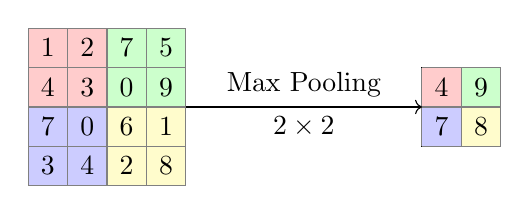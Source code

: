 \begin{tikzpicture}
    \filldraw[fill=red!20!white] (-1, 1) rectangle (0, 0);
    \filldraw[fill=green!20!white] (0, 1) rectangle (1, 0);
    \filldraw[fill=blue!20!white] (-1, -1) rectangle (0, 0);
    \filldraw[fill=yellow!20!white] (0, 0) rectangle (1, -1);
    \draw[step=0.5cm, color=gray] (-1, -1) grid (1, 1);
    \node[coordinate] (pre_pool) at (1, 0) {};
    \node at (-0.75, +0.75) {1};
    \node at (-0.25, +0.75) {2};
    \node at (+0.25, +0.75) {7};
    \node at (+0.75, +0.75) {5};
    \node at (-0.75, +0.25) {4};
    \node at (-0.25, +0.25) {3};
    \node at (+0.25, +0.25) {0};
    \node at (+0.75, +0.25) {9};
    \node at (-0.75, -0.25) {7};
    \node at (-0.25, -0.25) {0};
    \node at (+0.25, -0.25) {6};
    \node at (+0.75, -0.25) {1};
    \node at (-0.75, -0.75) {3};
    \node at (-0.25, -0.75) {4};
    \node at (+0.25, -0.75) {2};
    \node at (+0.75, -0.75) {8};

    \filldraw[fill=red!20!white] (4, 0.5) rectangle (4.5, 0);
    \filldraw[fill=green!20!white] (4.5, 0.5) rectangle (5, 0);
    \filldraw[fill=blue!20!white] (4, 0) rectangle (4.5, -0.5);
    \filldraw[fill=yellow!20!white] (4.5, 0) rectangle (5, -0.5);
    \draw[step=0.5cm, color=gray] (4-0.001, -0.5) grid (5, 0.5);
    \node[coordinate] (post_pool) at (4, 0) {};
    \node at (4.25, +0.25) {4};
    \node at (4.25, -0.25) {7};
    \node at (4.75, +0.25) {9};
    \node at (4.75, -0.25) {8};

    \draw[->] (pre_pool) -- (post_pool);
    \path [] (pre_pool) -- node [midway, above] {Max Pooling} node [midway, below] {$2\times2$} (post_pool);
\end{tikzpicture}